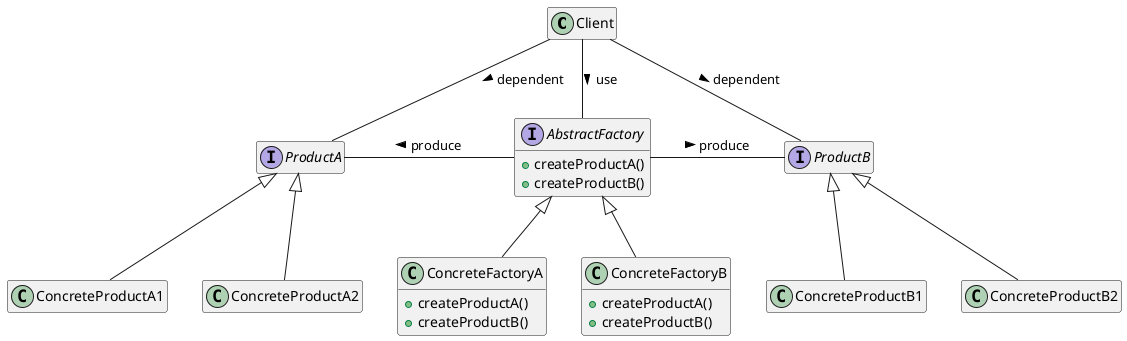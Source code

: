 @startuml AbstractFactoryPattern
hide empty members

class Client{
}

interface AbstractFactory{
    + createProductA()
    + createProductB()
}

class ConcreteFactoryA{
    + createProductA()
    + createProductB()
}

class ConcreteFactoryB{
    + createProductA()
    + createProductB()
}

interface ProductA{
}

class ConcreteProductA1{
}

class ConcreteProductA2{
}

interface ProductB{
}


class ConcreteProductB1{
}

class ConcreteProductB2{
}

AbstractFactory <|-- ConcreteFactoryA
AbstractFactory <|-- ConcreteFactoryB

ProductA <|-- ConcreteProductA1
ProductA <|-- ConcreteProductA2

ProductB <|-- ConcreteProductB1
ProductB <|-- ConcreteProductB2

AbstractFactory -left- ProductA : > produce 
AbstractFactory - ProductB : > produce 

Client -down- AbstractFactory : > use
Client -down- ProductA : > dependent
Client -down- ProductB : > dependent

@enduml